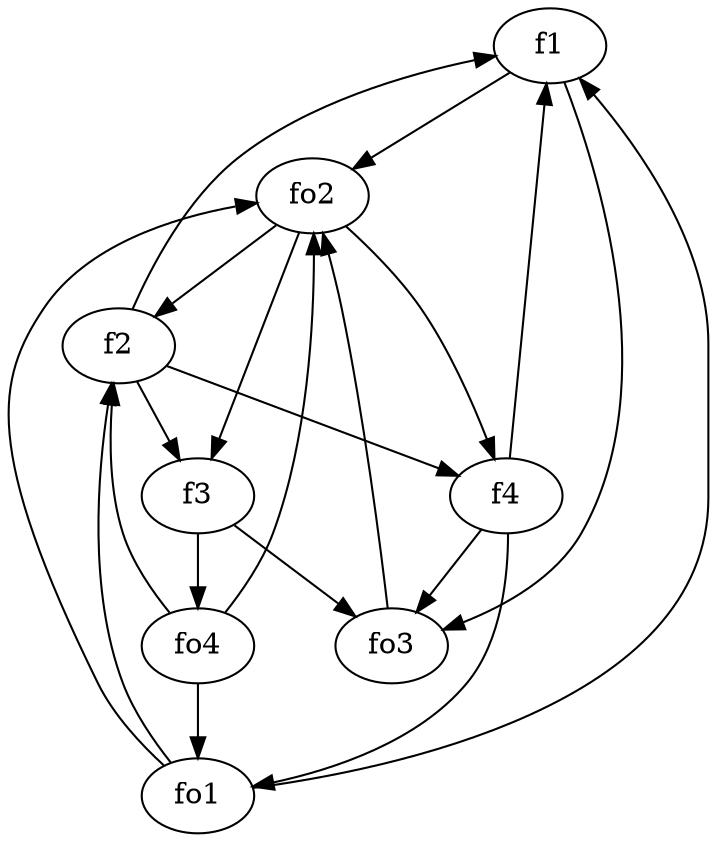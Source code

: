 strict digraph  {
f1;
f2;
f3;
f4;
fo1;
fo2;
fo3;
fo4;
f1 -> fo3  [weight=2];
f1 -> fo2  [weight=2];
f2 -> f1  [weight=2];
f2 -> f4  [weight=2];
f2 -> f3  [weight=2];
f3 -> fo4  [weight=2];
f3 -> fo3  [weight=2];
f4 -> fo3  [weight=2];
f4 -> f1  [weight=2];
f4 -> fo1  [weight=2];
fo1 -> fo2  [weight=2];
fo1 -> f2  [weight=2];
fo1 -> f1  [weight=2];
fo2 -> f3  [weight=2];
fo2 -> f4  [weight=2];
fo2 -> f2  [weight=2];
fo3 -> fo2  [weight=2];
fo4 -> fo2  [weight=2];
fo4 -> fo1  [weight=2];
fo4 -> f2  [weight=2];
}
